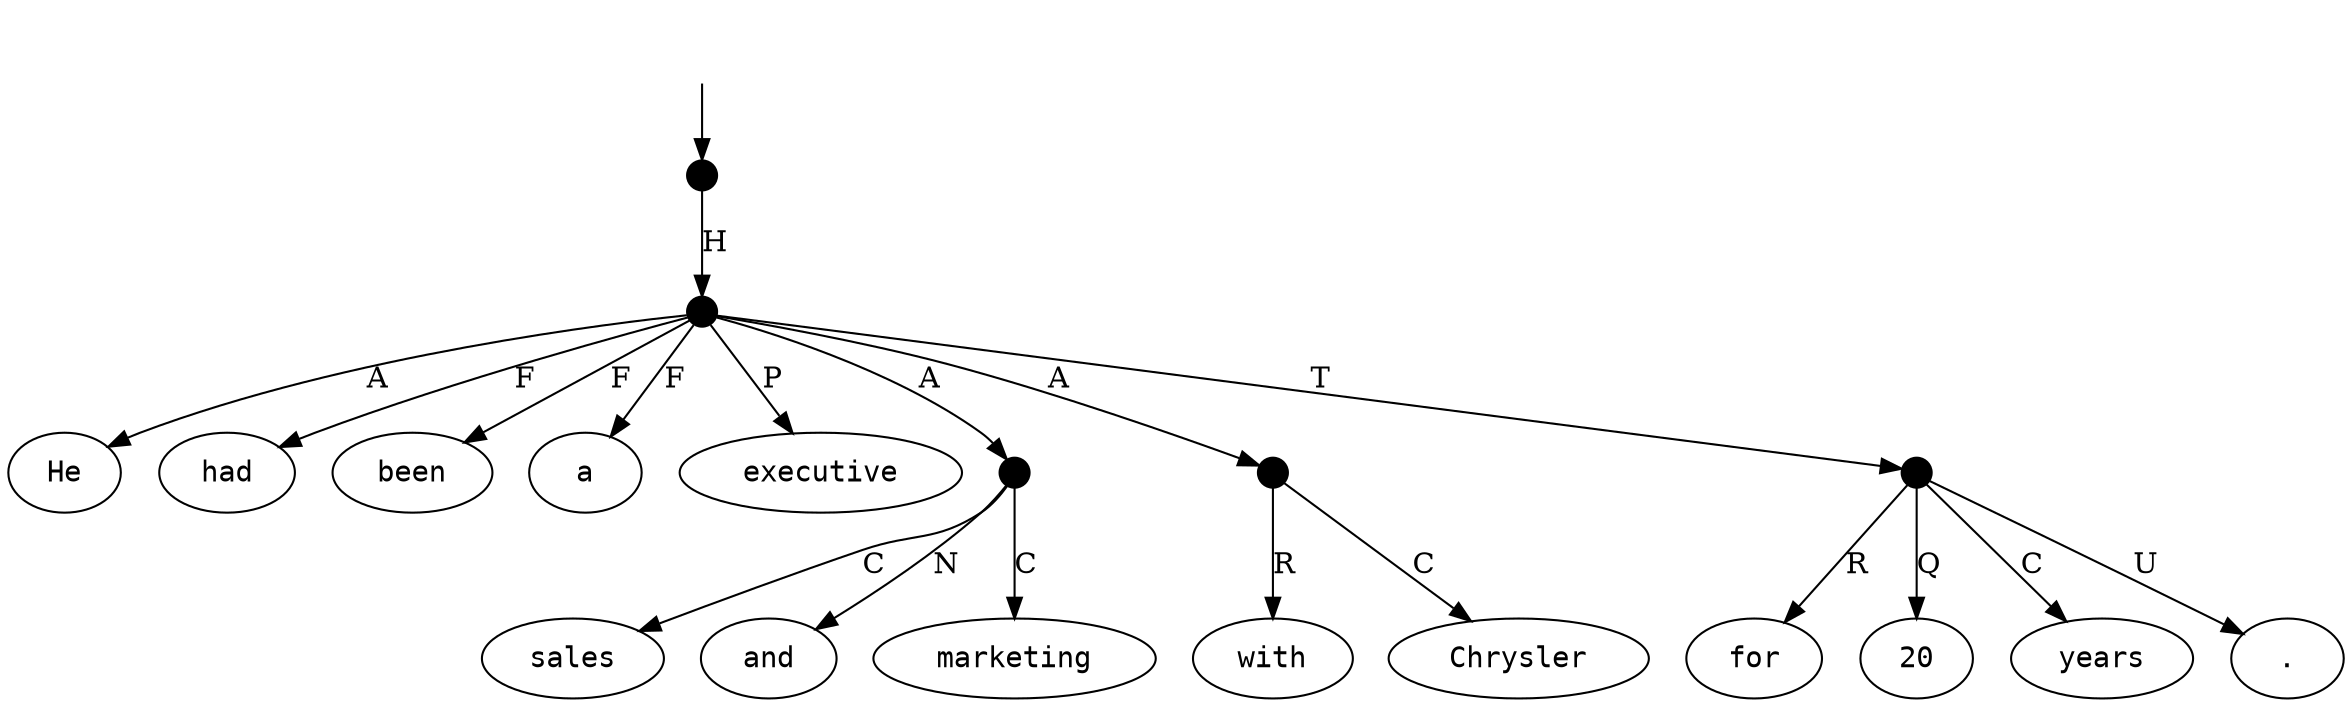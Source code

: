 digraph "20009004" {
  top [ style=invis ];
  top -> 14;
  0 [ label=<<table align="center" border="0" cellspacing="0"><tr><td colspan="2"><font face="Courier">He</font></td></tr></table>> ];
  1 [ label=<<table align="center" border="0" cellspacing="0"><tr><td colspan="2"><font face="Courier">had</font></td></tr></table>> ];
  2 [ label=<<table align="center" border="0" cellspacing="0"><tr><td colspan="2"><font face="Courier">been</font></td></tr></table>> ];
  3 [ label=<<table align="center" border="0" cellspacing="0"><tr><td colspan="2"><font face="Courier">a</font></td></tr></table>> ];
  4 [ label=<<table align="center" border="0" cellspacing="0"><tr><td colspan="2"><font face="Courier">sales</font></td></tr></table>> ];
  5 [ label=<<table align="center" border="0" cellspacing="0"><tr><td colspan="2"><font face="Courier">and</font></td></tr></table>> ];
  6 [ label=<<table align="center" border="0" cellspacing="0"><tr><td colspan="2"><font face="Courier">marketing</font></td></tr></table>> ];
  7 [ label=<<table align="center" border="0" cellspacing="0"><tr><td colspan="2"><font face="Courier">executive</font></td></tr></table>> ];
  8 [ label=<<table align="center" border="0" cellspacing="0"><tr><td colspan="2"><font face="Courier">with</font></td></tr></table>> ];
  9 [ label=<<table align="center" border="0" cellspacing="0"><tr><td colspan="2"><font face="Courier">Chrysler</font></td></tr></table>> ];
  10 [ label=<<table align="center" border="0" cellspacing="0"><tr><td colspan="2"><font face="Courier">for</font></td></tr></table>> ];
  11 [ label=<<table align="center" border="0" cellspacing="0"><tr><td colspan="2"><font face="Courier">20</font></td></tr></table>> ];
  12 [ label=<<table align="center" border="0" cellspacing="0"><tr><td colspan="2"><font face="Courier">years</font></td></tr></table>> ];
  13 [ label=<<table align="center" border="0" cellspacing="0"><tr><td colspan="2"><font face="Courier">.</font></td></tr></table>> ];
  14 [ shape=point, width=0.2 ];
  15 [ shape=point, width=0.2 ];
  16 [ shape=point, width=0.2 ];
  17 [ shape=point, width=0.2 ];
  18 [ shape=point, width=0.2 ];
  18 -> 12 [ label="C" ];
  15 -> 18 [ label="T" ];
  17 -> 9 [ label="C" ];
  17 -> 8 [ label="R" ];
  15 -> 7 [ label="P" ];
  15 -> 0 [ label="A" ];
  18 -> 10 [ label="R" ];
  18 -> 11 [ label="Q" ];
  15 -> 2 [ label="F" ];
  15 -> 17 [ label="A" ];
  14 -> 15 [ label="H" ];
  16 -> 4 [ label="C" ];
  16 -> 5 [ label="N" ];
  15 -> 3 [ label="F" ];
  18 -> 13 [ label="U" ];
  16 -> 6 [ label="C" ];
  15 -> 1 [ label="F" ];
  15 -> 16 [ label="A" ];
}

